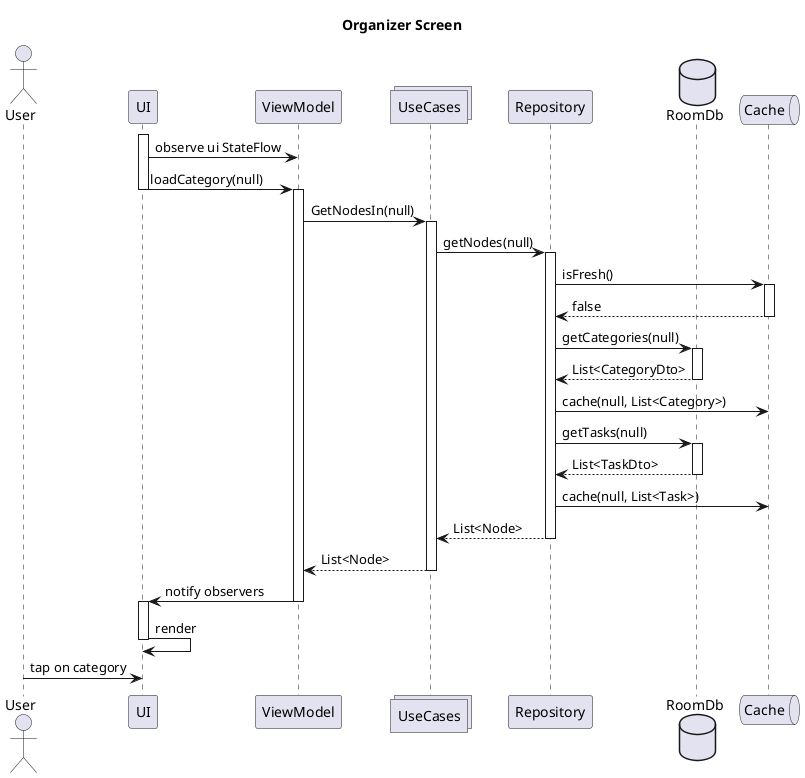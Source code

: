 @startuml
'https://plantuml.com/sequence-diagram

title Organizer Screen
'autonumber

actor User as user
participant UI as ui
participant ViewModel as vm
collections UseCases as useCases
participant Repository as repo
database RoomDb as db
queue Cache as cache

activate ui
ui -> vm : observe ui StateFlow
ui -> vm : loadCategory(null)
deactivate ui

activate vm
vm -> useCases ++ : GetNodesIn(null)
useCases -> repo ++ : getNodes(null)
repo -> cache ++ : isFresh()
return false
repo -> db ++ : getCategories(null)
return List<CategoryDto>
repo -> cache : cache(null, List<Category>)
repo -> db ++ : getTasks(null)
return List<TaskDto>
repo -> cache : cache(null, List<Task>)
return List<Node>
return List<Node>
vm -> ui: notify observers
deactivate vm

activate ui
ui -> ui : render
deactivate ui

user -> ui : tap on category

'user ->


@enduml
